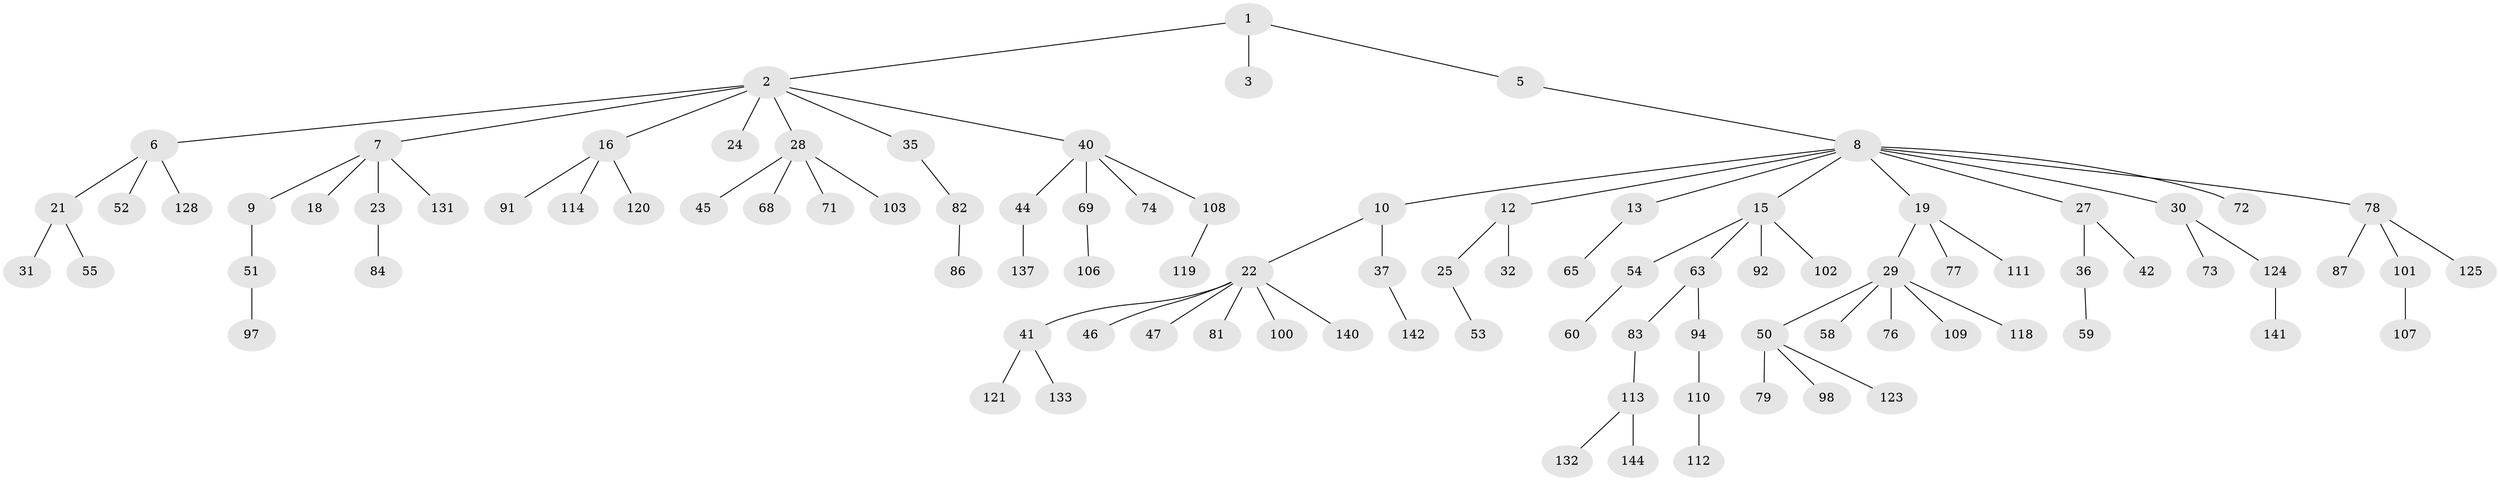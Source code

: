 // original degree distribution, {4: 0.0625, 2: 0.20833333333333334, 6: 0.006944444444444444, 3: 0.16666666666666666, 5: 0.041666666666666664, 9: 0.006944444444444444, 1: 0.5069444444444444}
// Generated by graph-tools (version 1.1) at 2025/11/02/27/25 16:11:25]
// undirected, 97 vertices, 96 edges
graph export_dot {
graph [start="1"]
  node [color=gray90,style=filled];
  1 [super="+34"];
  2 [super="+4"];
  3 [super="+67"];
  5 [super="+85"];
  6 [super="+20"];
  7 [super="+75"];
  8 [super="+14"];
  9 [super="+11"];
  10;
  12 [super="+17"];
  13 [super="+66"];
  15 [super="+48"];
  16 [super="+61"];
  18;
  19 [super="+62"];
  21 [super="+70"];
  22 [super="+26"];
  23 [super="+57"];
  24;
  25 [super="+88"];
  27;
  28 [super="+33"];
  29 [super="+38"];
  30 [super="+56"];
  31;
  32 [super="+39"];
  35;
  36 [super="+49"];
  37 [super="+43"];
  40 [super="+64"];
  41 [super="+104"];
  42 [super="+99"];
  44 [super="+116"];
  45 [super="+95"];
  46;
  47 [super="+89"];
  50 [super="+134"];
  51 [super="+93"];
  52 [super="+139"];
  53 [super="+96"];
  54 [super="+127"];
  55;
  58;
  59;
  60 [super="+115"];
  63 [super="+126"];
  65;
  68;
  69 [super="+135"];
  71 [super="+90"];
  72;
  73;
  74;
  76;
  77 [super="+105"];
  78 [super="+80"];
  79;
  81;
  82 [super="+122"];
  83;
  84;
  86;
  87;
  91 [super="+136"];
  92;
  94 [super="+130"];
  97;
  98;
  100;
  101 [super="+143"];
  102;
  103;
  106;
  107;
  108;
  109;
  110;
  111;
  112;
  113 [super="+117"];
  114;
  118;
  119;
  120;
  121;
  123;
  124 [super="+138"];
  125;
  128 [super="+129"];
  131;
  132;
  133;
  137;
  140;
  141;
  142;
  144;
  1 -- 2;
  1 -- 3;
  1 -- 5;
  2 -- 28;
  2 -- 40;
  2 -- 16;
  2 -- 35;
  2 -- 6;
  2 -- 7;
  2 -- 24;
  5 -- 8;
  6 -- 21;
  6 -- 128;
  6 -- 52;
  7 -- 9;
  7 -- 18;
  7 -- 23;
  7 -- 131;
  8 -- 10;
  8 -- 12;
  8 -- 13;
  8 -- 15;
  8 -- 27;
  8 -- 72;
  8 -- 78;
  8 -- 19;
  8 -- 30;
  9 -- 51;
  10 -- 22;
  10 -- 37;
  12 -- 25;
  12 -- 32;
  13 -- 65;
  15 -- 63;
  15 -- 92;
  15 -- 102;
  15 -- 54;
  16 -- 91;
  16 -- 114;
  16 -- 120;
  19 -- 29;
  19 -- 77;
  19 -- 111;
  21 -- 31;
  21 -- 55;
  22 -- 46;
  22 -- 47;
  22 -- 81;
  22 -- 41;
  22 -- 100;
  22 -- 140;
  23 -- 84;
  25 -- 53;
  27 -- 36;
  27 -- 42;
  28 -- 45;
  28 -- 68;
  28 -- 71;
  28 -- 103;
  29 -- 58;
  29 -- 118;
  29 -- 50;
  29 -- 109;
  29 -- 76;
  30 -- 73;
  30 -- 124;
  35 -- 82;
  36 -- 59;
  37 -- 142;
  40 -- 44;
  40 -- 74;
  40 -- 108;
  40 -- 69;
  41 -- 133;
  41 -- 121;
  44 -- 137;
  50 -- 79;
  50 -- 98;
  50 -- 123;
  51 -- 97;
  54 -- 60;
  63 -- 83;
  63 -- 94;
  69 -- 106;
  78 -- 101;
  78 -- 125;
  78 -- 87;
  82 -- 86;
  83 -- 113;
  94 -- 110;
  101 -- 107;
  108 -- 119;
  110 -- 112;
  113 -- 144;
  113 -- 132;
  124 -- 141;
}
